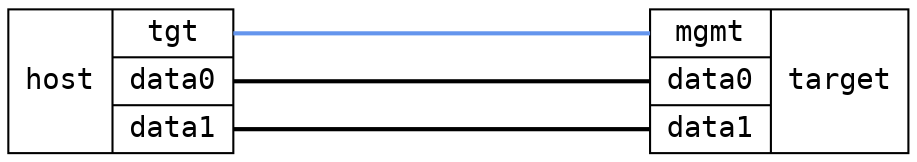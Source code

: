 graph "1x3" {
	layout="neato";
	overlap="false";
	esep="+80";

	node [shape=record, fontname="DejaVu Sans Mono, Book"];
   	edge [color="cornflowerblue", penwidth="2", fontname="DejaVu Serif, Book"];

	host [
	    label="host | { <tgt> tgt | <data0> data0 | <data1>  data1 }",
	    pos="0,12!",
	    requires="controller",
	];

        target [
	    label="{ <mgmt> mgmt | <data0> data0 | <data1> data1 } | target",
	    pos="10,12!",

	    requires="infix",
	];

	host:tgt -- target:mgmt [requires="mgmt"]
	host:data0 -- target:data0 [color=black]
	host:data1 -- target:data1 [color=black]
}